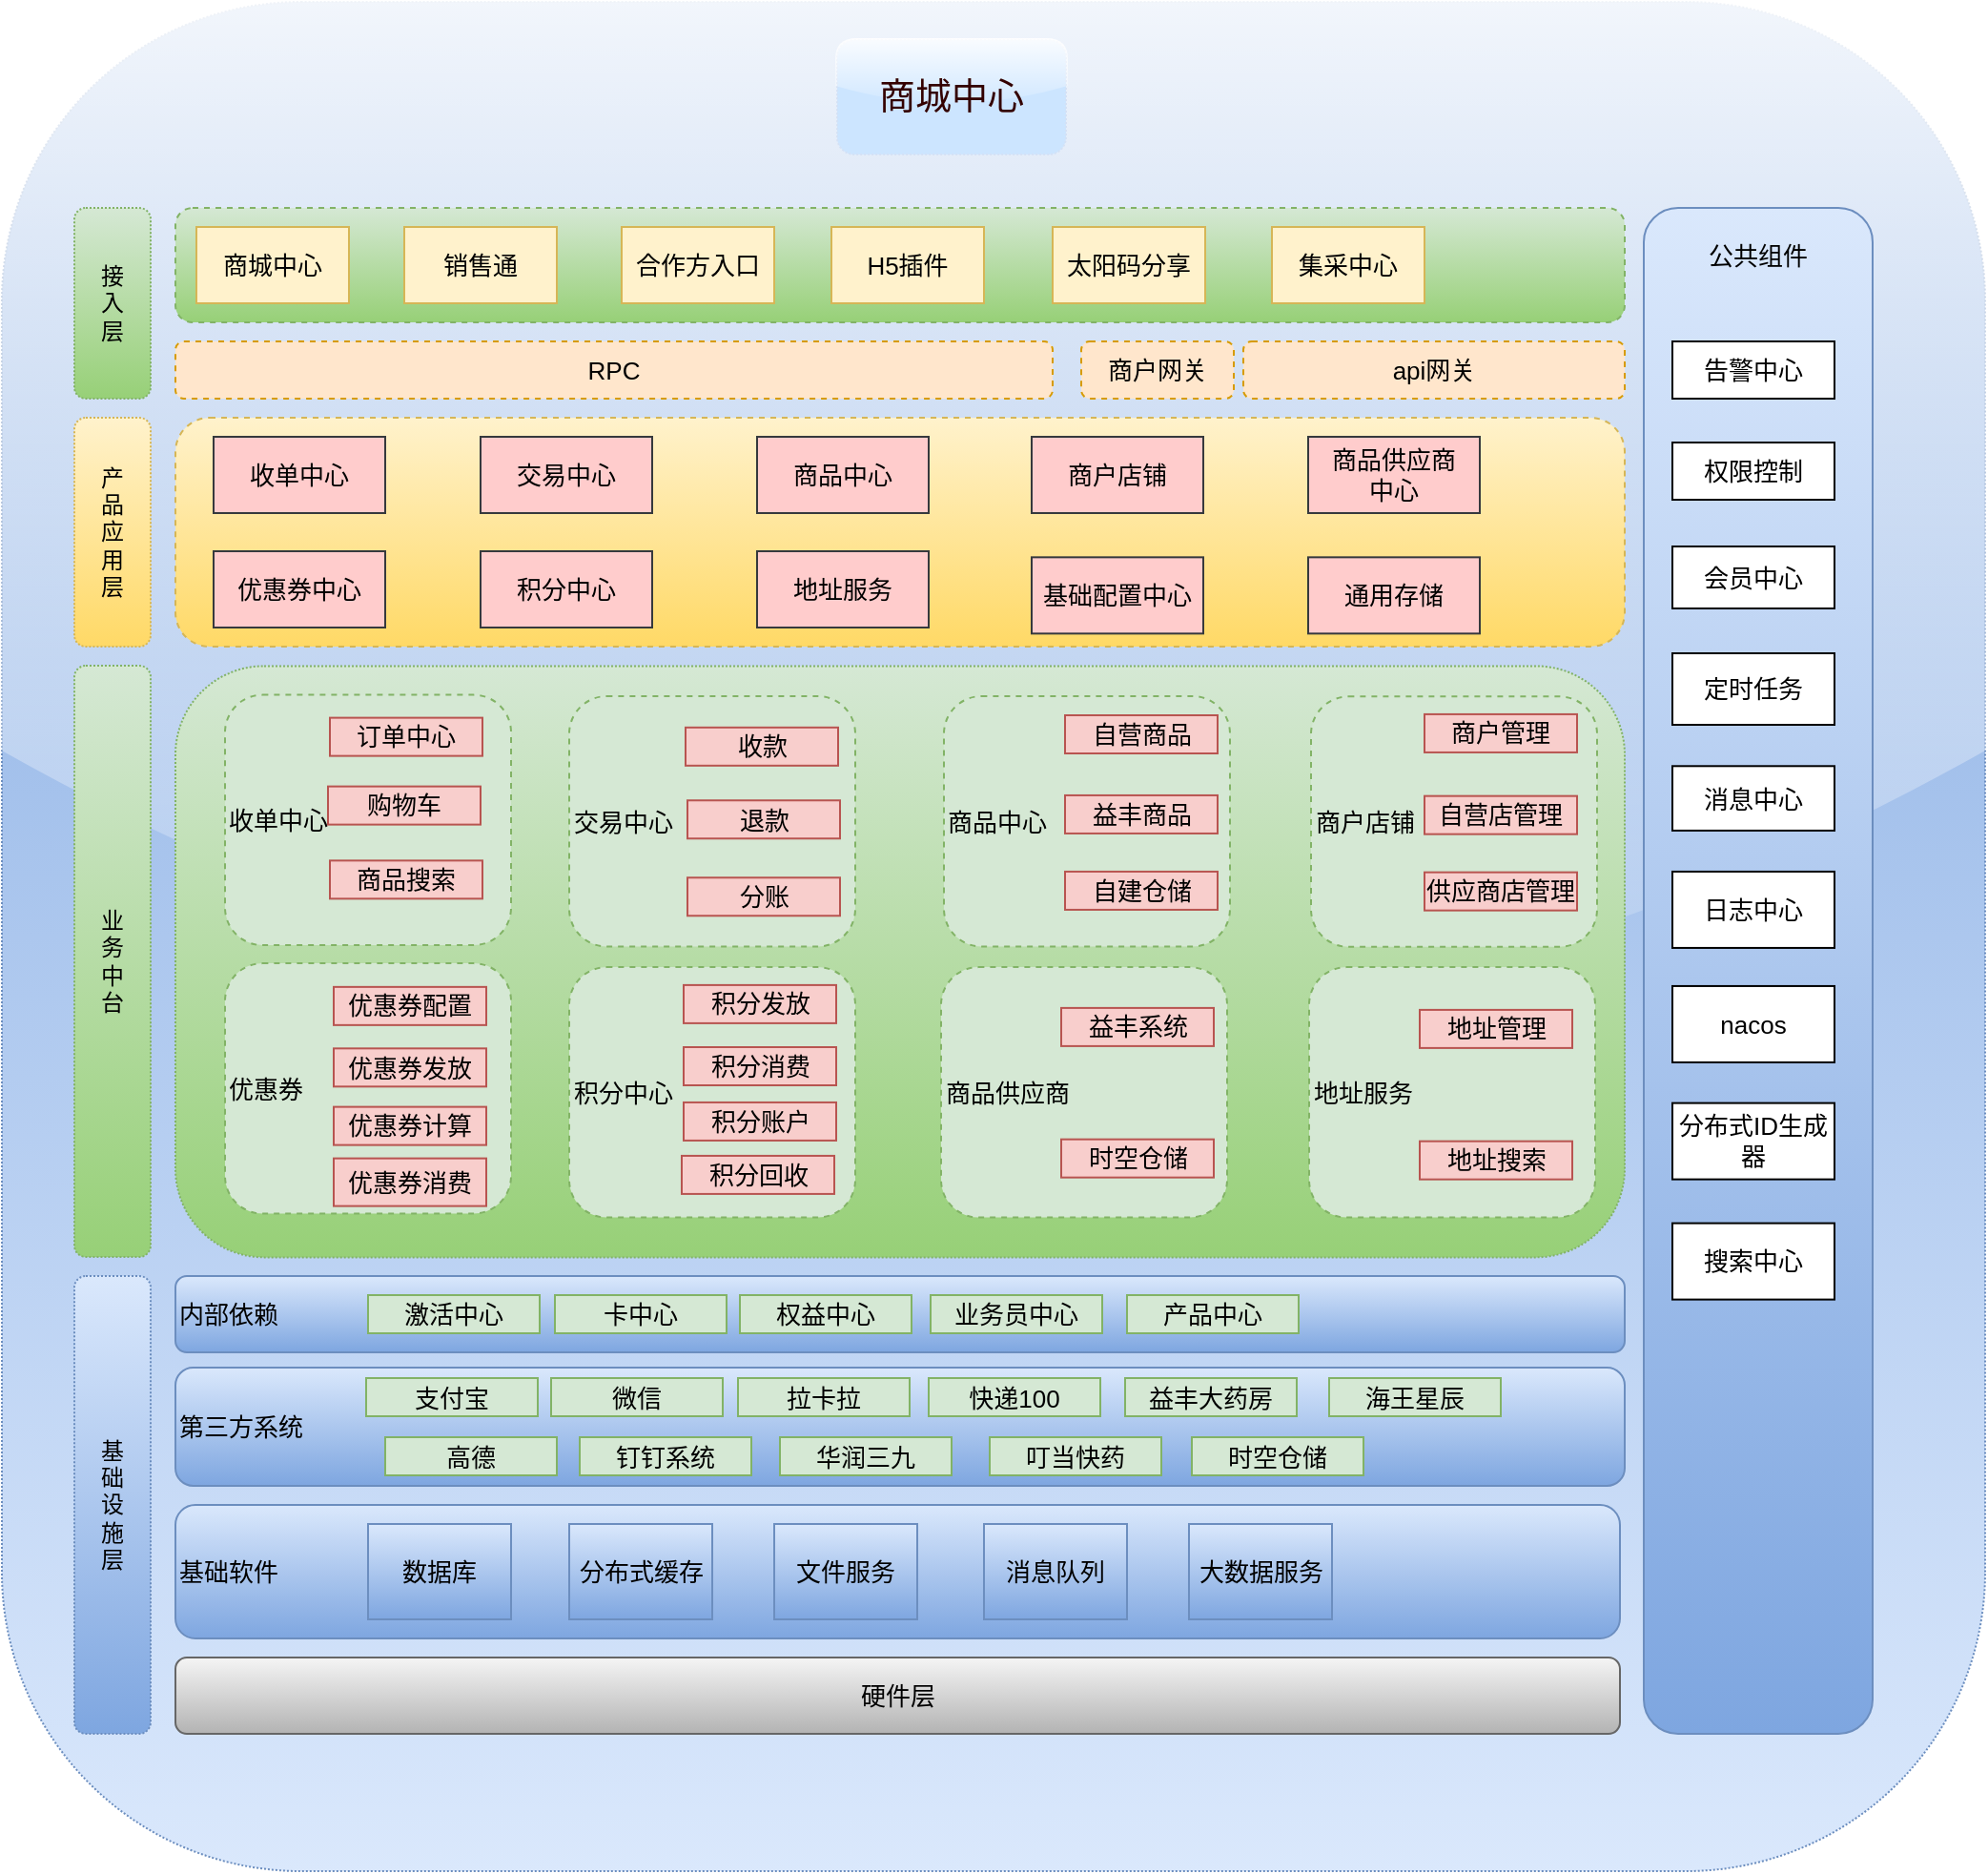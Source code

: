 <mxfile version="18.0.2" type="github">
  <diagram id="wFE0QG_FPsp0jaGvCLVb" name="Page-1">
    <mxGraphModel dx="860" dy="521" grid="1" gridSize="10" guides="1" tooltips="1" connect="1" arrows="1" fold="1" page="1" pageScale="1" pageWidth="850" pageHeight="1100" math="0" shadow="0">
      <root>
        <mxCell id="0" />
        <mxCell id="1" parent="0" />
        <mxCell id="NsM7H4fsBOIml_j-Qu_d-109" value="" style="rounded=1;whiteSpace=wrap;html=1;dashed=1;dashPattern=1 1;fillColor=#dae8fc;gradientColor=#7ea6e0;strokeColor=#6c8ebf;gradientDirection=north;glass=1;shadow=0;sketch=0;arcSize=16;" vertex="1" parent="1">
          <mxGeometry x="30" y="40" width="1040" height="980" as="geometry" />
        </mxCell>
        <mxCell id="NsM7H4fsBOIml_j-Qu_d-59" value="" style="rounded=1;whiteSpace=wrap;html=1;dashed=1;dashPattern=1 1;align=left;fillColor=#d5e8d4;strokeColor=#82b366;gradientColor=#97d077;" vertex="1" parent="1">
          <mxGeometry x="121" y="388.19" width="760" height="310" as="geometry" />
        </mxCell>
        <mxCell id="jzkBfL2sS72XlxoqL9Gl-1" value="" style="rounded=1;whiteSpace=wrap;html=1;align=left;dashed=1;fillColor=#d5e8d4;strokeColor=#82b366;gradientColor=#97d077;" parent="1" vertex="1">
          <mxGeometry x="121" y="148" width="760" height="60" as="geometry" />
        </mxCell>
        <mxCell id="jzkBfL2sS72XlxoqL9Gl-3" value="商城中心" style="rounded=0;whiteSpace=wrap;html=1;fontSize=13;fillColor=#fff2cc;strokeColor=#d6b656;aspect=fixed;" parent="1" vertex="1">
          <mxGeometry x="132" y="158" width="80" height="40" as="geometry" />
        </mxCell>
        <mxCell id="jzkBfL2sS72XlxoqL9Gl-5" value="太阳码分享" style="rounded=0;whiteSpace=wrap;html=1;fontSize=13;fillColor=#fff2cc;strokeColor=#d6b656;aspect=fixed;" parent="1" vertex="1">
          <mxGeometry x="581" y="158" width="80" height="40" as="geometry" />
        </mxCell>
        <mxCell id="jzkBfL2sS72XlxoqL9Gl-6" value="H5插件" style="rounded=0;whiteSpace=wrap;html=1;fontSize=13;fillColor=#fff2cc;strokeColor=#d6b656;aspect=fixed;" parent="1" vertex="1">
          <mxGeometry x="465" y="158" width="80" height="40" as="geometry" />
        </mxCell>
        <mxCell id="jzkBfL2sS72XlxoqL9Gl-7" value="集采中心" style="rounded=0;whiteSpace=wrap;html=1;fontSize=13;fillColor=#fff2cc;strokeColor=#d6b656;aspect=fixed;" parent="1" vertex="1">
          <mxGeometry x="696" y="158" width="80" height="40" as="geometry" />
        </mxCell>
        <mxCell id="jzkBfL2sS72XlxoqL9Gl-8" value="销售通" style="rounded=0;whiteSpace=wrap;html=1;fontSize=13;fillColor=#fff2cc;strokeColor=#d6b656;aspect=fixed;" parent="1" vertex="1">
          <mxGeometry x="241" y="158" width="80" height="40" as="geometry" />
        </mxCell>
        <mxCell id="jzkBfL2sS72XlxoqL9Gl-9" value="合作方入口" style="rounded=0;whiteSpace=wrap;html=1;fontSize=13;fillColor=#fff2cc;strokeColor=#d6b656;aspect=fixed;" parent="1" vertex="1">
          <mxGeometry x="355" y="158" width="80" height="40" as="geometry" />
        </mxCell>
        <mxCell id="jzkBfL2sS72XlxoqL9Gl-11" value="" style="rounded=1;whiteSpace=wrap;html=1;fontSize=13;align=left;fillColor=#fff2cc;strokeColor=#d6b656;dashed=1;gradientColor=#ffd966;" parent="1" vertex="1">
          <mxGeometry x="121" y="258" width="760" height="120" as="geometry" />
        </mxCell>
        <mxCell id="jzkBfL2sS72XlxoqL9Gl-16" value="api网关" style="rounded=1;whiteSpace=wrap;html=1;fontSize=13;fillColor=#ffe6cc;strokeColor=#d79b00;dashed=1;" parent="1" vertex="1">
          <mxGeometry x="681" y="218" width="200" height="30" as="geometry" />
        </mxCell>
        <mxCell id="jzkBfL2sS72XlxoqL9Gl-17" value="商户网关" style="rounded=1;whiteSpace=wrap;html=1;fontSize=13;fillColor=#ffe6cc;strokeColor=#d79b00;dashed=1;" parent="1" vertex="1">
          <mxGeometry x="596" y="218" width="80" height="30" as="geometry" />
        </mxCell>
        <mxCell id="jzkBfL2sS72XlxoqL9Gl-23" value="RPC" style="rounded=1;whiteSpace=wrap;html=1;fontSize=13;fillColor=#ffe6cc;strokeColor=#d79b00;dashed=1;" parent="1" vertex="1">
          <mxGeometry x="121" y="218" width="460" height="30" as="geometry" />
        </mxCell>
        <mxCell id="jzkBfL2sS72XlxoqL9Gl-24" value="收单中心" style="rounded=1;whiteSpace=wrap;html=1;fontSize=13;align=left;fillColor=#d5e8d4;strokeColor=#82b366;dashed=1;aspect=fixed;" parent="1" vertex="1">
          <mxGeometry x="147" y="403.31" width="150" height="131.25" as="geometry" />
        </mxCell>
        <mxCell id="jzkBfL2sS72XlxoqL9Gl-26" value="交易中心" style="rounded=1;whiteSpace=wrap;html=1;fontSize=13;align=left;fillColor=#d5e8d4;strokeColor=#82b366;dashed=1;aspect=fixed;" parent="1" vertex="1">
          <mxGeometry x="327.5" y="404" width="150" height="131.25" as="geometry" />
        </mxCell>
        <mxCell id="jzkBfL2sS72XlxoqL9Gl-27" value="商品中心" style="rounded=1;whiteSpace=wrap;html=1;fontSize=13;align=left;fillColor=#d5e8d4;strokeColor=#82b366;dashed=1;aspect=fixed;" parent="1" vertex="1">
          <mxGeometry x="524" y="404" width="150" height="131.25" as="geometry" />
        </mxCell>
        <mxCell id="jzkBfL2sS72XlxoqL9Gl-29" value="订单中心" style="rounded=0;whiteSpace=wrap;html=1;fontSize=13;fillColor=#f8cecc;strokeColor=#b85450;" parent="1" vertex="1">
          <mxGeometry x="202" y="415.31" width="80" height="20" as="geometry" />
        </mxCell>
        <mxCell id="jzkBfL2sS72XlxoqL9Gl-30" value="收单中心" style="rounded=0;whiteSpace=wrap;html=1;fontSize=13;fillColor=#ffcccc;strokeColor=#36393d;" parent="1" vertex="1">
          <mxGeometry x="141" y="268" width="90" height="40" as="geometry" />
        </mxCell>
        <mxCell id="jzkBfL2sS72XlxoqL9Gl-31" value="商户店铺" style="rounded=0;whiteSpace=wrap;html=1;fontSize=13;fillColor=#ffcccc;strokeColor=#36393d;" parent="1" vertex="1">
          <mxGeometry x="570" y="268" width="90" height="40" as="geometry" />
        </mxCell>
        <mxCell id="jzkBfL2sS72XlxoqL9Gl-33" value="商品中心" style="rounded=0;whiteSpace=wrap;html=1;fontSize=13;fillColor=#ffcccc;strokeColor=#36393d;" parent="1" vertex="1">
          <mxGeometry x="426" y="268" width="90" height="40" as="geometry" />
        </mxCell>
        <mxCell id="jzkBfL2sS72XlxoqL9Gl-35" value="购物车" style="rounded=0;whiteSpace=wrap;html=1;fontSize=13;fillColor=#f8cecc;strokeColor=#b85450;" parent="1" vertex="1">
          <mxGeometry x="201" y="451.31" width="80" height="20" as="geometry" />
        </mxCell>
        <mxCell id="jzkBfL2sS72XlxoqL9Gl-36" value="商品搜索" style="rounded=0;whiteSpace=wrap;html=1;fontSize=13;fillColor=#f8cecc;strokeColor=#b85450;" parent="1" vertex="1">
          <mxGeometry x="202" y="490.18" width="80" height="20" as="geometry" />
        </mxCell>
        <mxCell id="jzkBfL2sS72XlxoqL9Gl-43" value="收款" style="rounded=0;whiteSpace=wrap;html=1;fontSize=13;fillColor=#f8cecc;strokeColor=#b85450;" parent="1" vertex="1">
          <mxGeometry x="388.5" y="420.41" width="80" height="20" as="geometry" />
        </mxCell>
        <mxCell id="jzkBfL2sS72XlxoqL9Gl-44" value="退款" style="rounded=0;whiteSpace=wrap;html=1;fontSize=13;fillColor=#f8cecc;strokeColor=#b85450;" parent="1" vertex="1">
          <mxGeometry x="389.5" y="458.63" width="80" height="20" as="geometry" />
        </mxCell>
        <mxCell id="jzkBfL2sS72XlxoqL9Gl-45" value="分账" style="rounded=0;whiteSpace=wrap;html=1;fontSize=13;fillColor=#f8cecc;strokeColor=#b85450;" parent="1" vertex="1">
          <mxGeometry x="389.5" y="499.13" width="80" height="20" as="geometry" />
        </mxCell>
        <mxCell id="jzkBfL2sS72XlxoqL9Gl-46" value="自营商品" style="rounded=0;whiteSpace=wrap;html=1;fontSize=13;fillColor=#f8cecc;strokeColor=#b85450;" parent="1" vertex="1">
          <mxGeometry x="587.5" y="414" width="80" height="20" as="geometry" />
        </mxCell>
        <mxCell id="jzkBfL2sS72XlxoqL9Gl-47" value="益丰商品" style="rounded=0;whiteSpace=wrap;html=1;fontSize=13;fillColor=#f8cecc;strokeColor=#b85450;" parent="1" vertex="1">
          <mxGeometry x="587.5" y="455.97" width="80" height="20" as="geometry" />
        </mxCell>
        <mxCell id="jzkBfL2sS72XlxoqL9Gl-48" value="自建仓储" style="rounded=0;whiteSpace=wrap;html=1;fontSize=13;fillColor=#f8cecc;strokeColor=#b85450;" parent="1" vertex="1">
          <mxGeometry x="587.5" y="495.97" width="80" height="20" as="geometry" />
        </mxCell>
        <mxCell id="jzkBfL2sS72XlxoqL9Gl-56" value="内部依赖" style="rounded=1;whiteSpace=wrap;html=1;fontSize=13;align=left;fillColor=#dae8fc;strokeColor=#6c8ebf;gradientColor=#7ea6e0;" parent="1" vertex="1">
          <mxGeometry x="121" y="708" width="760" height="40" as="geometry" />
        </mxCell>
        <mxCell id="jzkBfL2sS72XlxoqL9Gl-58" value="激活中心" style="rounded=0;whiteSpace=wrap;html=1;fontSize=13;fillColor=#d5e8d4;strokeColor=#82b366;" parent="1" vertex="1">
          <mxGeometry x="222" y="718" width="90" height="20" as="geometry" />
        </mxCell>
        <mxCell id="jzkBfL2sS72XlxoqL9Gl-68" value="" style="rounded=1;whiteSpace=wrap;html=1;fontSize=13;fillColor=#dae8fc;strokeColor=#6c8ebf;gradientColor=#7ea6e0;" parent="1" vertex="1">
          <mxGeometry x="891" y="148" width="120" height="800" as="geometry" />
        </mxCell>
        <mxCell id="jzkBfL2sS72XlxoqL9Gl-69" value="公共组件" style="text;html=1;strokeColor=none;fillColor=none;align=center;verticalAlign=middle;whiteSpace=wrap;rounded=0;fontSize=13;" parent="1" vertex="1">
          <mxGeometry x="921" y="158" width="60" height="30" as="geometry" />
        </mxCell>
        <mxCell id="jzkBfL2sS72XlxoqL9Gl-70" value="告警中心" style="rounded=0;whiteSpace=wrap;html=1;fontSize=13;" parent="1" vertex="1">
          <mxGeometry x="906" y="218" width="85" height="30" as="geometry" />
        </mxCell>
        <mxCell id="jzkBfL2sS72XlxoqL9Gl-71" value="权限控制" style="rounded=0;whiteSpace=wrap;html=1;fontSize=13;" parent="1" vertex="1">
          <mxGeometry x="906" y="271" width="85" height="30" as="geometry" />
        </mxCell>
        <mxCell id="jzkBfL2sS72XlxoqL9Gl-72" value="会员中心" style="rounded=0;whiteSpace=wrap;html=1;fontSize=13;" parent="1" vertex="1">
          <mxGeometry x="906" y="325.5" width="85" height="32.5" as="geometry" />
        </mxCell>
        <mxCell id="jzkBfL2sS72XlxoqL9Gl-73" value="定时任务" style="rounded=0;whiteSpace=wrap;html=1;fontSize=13;" parent="1" vertex="1">
          <mxGeometry x="906" y="381.5" width="85" height="37.5" as="geometry" />
        </mxCell>
        <mxCell id="jzkBfL2sS72XlxoqL9Gl-74" value="消息中心" style="rounded=0;whiteSpace=wrap;html=1;fontSize=13;" parent="1" vertex="1">
          <mxGeometry x="906" y="440.65" width="85" height="33.81" as="geometry" />
        </mxCell>
        <mxCell id="jzkBfL2sS72XlxoqL9Gl-75" value="日志中心" style="rounded=0;whiteSpace=wrap;html=1;fontSize=13;" parent="1" vertex="1">
          <mxGeometry x="906" y="495.97" width="85" height="40" as="geometry" />
        </mxCell>
        <mxCell id="jzkBfL2sS72XlxoqL9Gl-76" value="nacos" style="rounded=0;whiteSpace=wrap;html=1;fontSize=13;" parent="1" vertex="1">
          <mxGeometry x="906" y="555.97" width="85" height="40" as="geometry" />
        </mxCell>
        <mxCell id="NsM7H4fsBOIml_j-Qu_d-3" value="交易中心" style="rounded=0;whiteSpace=wrap;html=1;fontSize=13;fillColor=#ffcccc;strokeColor=#36393d;" vertex="1" parent="1">
          <mxGeometry x="281" y="268" width="90" height="40" as="geometry" />
        </mxCell>
        <mxCell id="NsM7H4fsBOIml_j-Qu_d-5" value="优惠券中心" style="rounded=0;whiteSpace=wrap;html=1;fontSize=13;fillColor=#ffcccc;strokeColor=#36393d;" vertex="1" parent="1">
          <mxGeometry x="141" y="328" width="90" height="40" as="geometry" />
        </mxCell>
        <mxCell id="NsM7H4fsBOIml_j-Qu_d-6" value="积分中心" style="rounded=0;whiteSpace=wrap;html=1;fontSize=13;fillColor=#ffcccc;strokeColor=#36393d;" vertex="1" parent="1">
          <mxGeometry x="281" y="328" width="90" height="40" as="geometry" />
        </mxCell>
        <mxCell id="NsM7H4fsBOIml_j-Qu_d-9" value="商品供应商&lt;br&gt;中心" style="rounded=0;whiteSpace=wrap;html=1;fontSize=13;fillColor=#ffcccc;strokeColor=#36393d;" vertex="1" parent="1">
          <mxGeometry x="715" y="268" width="90" height="40" as="geometry" />
        </mxCell>
        <mxCell id="NsM7H4fsBOIml_j-Qu_d-10" value="地址服务" style="rounded=0;whiteSpace=wrap;html=1;fontSize=13;fillColor=#ffcccc;strokeColor=#36393d;" vertex="1" parent="1">
          <mxGeometry x="426" y="328" width="90" height="40" as="geometry" />
        </mxCell>
        <mxCell id="NsM7H4fsBOIml_j-Qu_d-18" value="商户店铺" style="rounded=1;whiteSpace=wrap;html=1;fontSize=13;align=left;fillColor=#d5e8d4;strokeColor=#82b366;dashed=1;aspect=fixed;" vertex="1" parent="1">
          <mxGeometry x="716.5" y="404.18" width="150" height="131.25" as="geometry" />
        </mxCell>
        <mxCell id="NsM7H4fsBOIml_j-Qu_d-19" value="优惠券" style="rounded=1;whiteSpace=wrap;html=1;fontSize=13;align=left;fillColor=#d5e8d4;strokeColor=#82b366;dashed=1;aspect=fixed;" vertex="1" parent="1">
          <mxGeometry x="147" y="544.06" width="150" height="131.25" as="geometry" />
        </mxCell>
        <mxCell id="NsM7H4fsBOIml_j-Qu_d-20" value="积分中心" style="rounded=1;whiteSpace=wrap;html=1;fontSize=13;align=left;fillColor=#d5e8d4;strokeColor=#82b366;dashed=1;aspect=fixed;" vertex="1" parent="1">
          <mxGeometry x="327.5" y="546.06" width="150" height="131.25" as="geometry" />
        </mxCell>
        <mxCell id="NsM7H4fsBOIml_j-Qu_d-21" value="商户管理" style="rounded=0;whiteSpace=wrap;html=1;fontSize=13;fillColor=#f8cecc;strokeColor=#b85450;" vertex="1" parent="1">
          <mxGeometry x="776" y="413.46" width="80" height="20" as="geometry" />
        </mxCell>
        <mxCell id="NsM7H4fsBOIml_j-Qu_d-22" value="自营店管理" style="rounded=0;whiteSpace=wrap;html=1;fontSize=13;fillColor=#f8cecc;strokeColor=#b85450;" vertex="1" parent="1">
          <mxGeometry x="776" y="456.33" width="80" height="20" as="geometry" />
        </mxCell>
        <mxCell id="NsM7H4fsBOIml_j-Qu_d-25" value="优惠券配置" style="rounded=0;whiteSpace=wrap;html=1;fontSize=13;fillColor=#f8cecc;strokeColor=#b85450;" vertex="1" parent="1">
          <mxGeometry x="204" y="556.43" width="80" height="20" as="geometry" />
        </mxCell>
        <mxCell id="NsM7H4fsBOIml_j-Qu_d-26" value="优惠券发放" style="rounded=0;whiteSpace=wrap;html=1;fontSize=13;fillColor=#f8cecc;strokeColor=#b85450;" vertex="1" parent="1">
          <mxGeometry x="204" y="588.67" width="80" height="20" as="geometry" />
        </mxCell>
        <mxCell id="NsM7H4fsBOIml_j-Qu_d-27" value="优惠券消费" style="rounded=0;whiteSpace=wrap;html=1;fontSize=13;fillColor=#f8cecc;strokeColor=#b85450;" vertex="1" parent="1">
          <mxGeometry x="204" y="646.31" width="80" height="25" as="geometry" />
        </mxCell>
        <mxCell id="NsM7H4fsBOIml_j-Qu_d-29" value="积分消费" style="rounded=0;whiteSpace=wrap;html=1;fontSize=13;fillColor=#f8cecc;strokeColor=#b85450;" vertex="1" parent="1">
          <mxGeometry x="387.5" y="588" width="80" height="20" as="geometry" />
        </mxCell>
        <mxCell id="NsM7H4fsBOIml_j-Qu_d-30" value="积分账户" style="rounded=0;whiteSpace=wrap;html=1;fontSize=13;fillColor=#f8cecc;strokeColor=#b85450;" vertex="1" parent="1">
          <mxGeometry x="387.5" y="616.96" width="80" height="20" as="geometry" />
        </mxCell>
        <mxCell id="NsM7H4fsBOIml_j-Qu_d-38" value="优惠券计算" style="rounded=0;whiteSpace=wrap;html=1;fontSize=13;fillColor=#f8cecc;strokeColor=#b85450;" vertex="1" parent="1">
          <mxGeometry x="204" y="619.31" width="80" height="20" as="geometry" />
        </mxCell>
        <mxCell id="NsM7H4fsBOIml_j-Qu_d-39" value="积分回收" style="rounded=0;whiteSpace=wrap;html=1;fontSize=13;fillColor=#f8cecc;strokeColor=#b85450;" vertex="1" parent="1">
          <mxGeometry x="386.5" y="644.96" width="80" height="20" as="geometry" />
        </mxCell>
        <mxCell id="NsM7H4fsBOIml_j-Qu_d-42" value="供应商店管理" style="rounded=0;whiteSpace=wrap;html=1;fontSize=13;fillColor=#f8cecc;strokeColor=#b85450;" vertex="1" parent="1">
          <mxGeometry x="776" y="496.33" width="80" height="20" as="geometry" />
        </mxCell>
        <mxCell id="NsM7H4fsBOIml_j-Qu_d-44" value="商品供应商" style="rounded=1;whiteSpace=wrap;html=1;fontSize=13;align=left;fillColor=#d5e8d4;strokeColor=#82b366;dashed=1;aspect=fixed;" vertex="1" parent="1">
          <mxGeometry x="522.5" y="546.06" width="150" height="131.25" as="geometry" />
        </mxCell>
        <mxCell id="NsM7H4fsBOIml_j-Qu_d-45" value="益丰系统" style="rounded=0;whiteSpace=wrap;html=1;fontSize=13;fillColor=#f8cecc;strokeColor=#b85450;" vertex="1" parent="1">
          <mxGeometry x="585.5" y="567.45" width="80" height="20" as="geometry" />
        </mxCell>
        <mxCell id="NsM7H4fsBOIml_j-Qu_d-46" value="时空仓储" style="rounded=0;whiteSpace=wrap;html=1;fontSize=13;fillColor=#f8cecc;strokeColor=#b85450;" vertex="1" parent="1">
          <mxGeometry x="585.5" y="636.33" width="80" height="20" as="geometry" />
        </mxCell>
        <mxCell id="NsM7H4fsBOIml_j-Qu_d-52" value="基础配置中心" style="rounded=0;whiteSpace=wrap;html=1;fontSize=13;fillColor=#ffcccc;strokeColor=#36393d;" vertex="1" parent="1">
          <mxGeometry x="570" y="331.17" width="90" height="40" as="geometry" />
        </mxCell>
        <mxCell id="NsM7H4fsBOIml_j-Qu_d-53" value="通用存储" style="rounded=0;whiteSpace=wrap;html=1;fontSize=13;fillColor=#ffcccc;strokeColor=#36393d;" vertex="1" parent="1">
          <mxGeometry x="715" y="331.17" width="90" height="40" as="geometry" />
        </mxCell>
        <mxCell id="NsM7H4fsBOIml_j-Qu_d-56" value="地址服务" style="rounded=1;whiteSpace=wrap;html=1;fontSize=13;align=left;fillColor=#d5e8d4;strokeColor=#82b366;dashed=1;aspect=fixed;" vertex="1" parent="1">
          <mxGeometry x="715.5" y="546.06" width="150" height="131.25" as="geometry" />
        </mxCell>
        <mxCell id="NsM7H4fsBOIml_j-Qu_d-57" value="地址管理" style="rounded=0;whiteSpace=wrap;html=1;fontSize=13;fillColor=#f8cecc;strokeColor=#b85450;" vertex="1" parent="1">
          <mxGeometry x="773.5" y="568.45" width="80" height="20" as="geometry" />
        </mxCell>
        <mxCell id="NsM7H4fsBOIml_j-Qu_d-58" value="地址搜索" style="rounded=0;whiteSpace=wrap;html=1;fontSize=13;fillColor=#f8cecc;strokeColor=#b85450;" vertex="1" parent="1">
          <mxGeometry x="773.5" y="637.33" width="80" height="20" as="geometry" />
        </mxCell>
        <mxCell id="NsM7H4fsBOIml_j-Qu_d-60" value="卡中心" style="rounded=0;whiteSpace=wrap;html=1;fontSize=13;fillColor=#d5e8d4;strokeColor=#82b366;" vertex="1" parent="1">
          <mxGeometry x="320" y="718" width="90" height="20" as="geometry" />
        </mxCell>
        <mxCell id="NsM7H4fsBOIml_j-Qu_d-61" value="权益中心" style="rounded=0;whiteSpace=wrap;html=1;fontSize=13;fillColor=#d5e8d4;strokeColor=#82b366;" vertex="1" parent="1">
          <mxGeometry x="417" y="718" width="90" height="20" as="geometry" />
        </mxCell>
        <mxCell id="NsM7H4fsBOIml_j-Qu_d-63" value="业务员中心" style="rounded=0;whiteSpace=wrap;html=1;fontSize=13;fillColor=#d5e8d4;strokeColor=#82b366;" vertex="1" parent="1">
          <mxGeometry x="517" y="718" width="90" height="20" as="geometry" />
        </mxCell>
        <mxCell id="NsM7H4fsBOIml_j-Qu_d-64" value="产品中心" style="rounded=0;whiteSpace=wrap;html=1;fontSize=13;fillColor=#d5e8d4;strokeColor=#82b366;" vertex="1" parent="1">
          <mxGeometry x="620" y="718" width="90" height="20" as="geometry" />
        </mxCell>
        <mxCell id="NsM7H4fsBOIml_j-Qu_d-65" value="第三方系统" style="rounded=1;whiteSpace=wrap;html=1;fontSize=13;align=left;fillColor=#dae8fc;strokeColor=#6c8ebf;gradientColor=#7ea6e0;" vertex="1" parent="1">
          <mxGeometry x="121" y="756" width="760" height="62" as="geometry" />
        </mxCell>
        <mxCell id="NsM7H4fsBOIml_j-Qu_d-66" value="支付宝" style="rounded=0;whiteSpace=wrap;html=1;fontSize=13;fillColor=#d5e8d4;strokeColor=#82b366;" vertex="1" parent="1">
          <mxGeometry x="221" y="761.5" width="90" height="20" as="geometry" />
        </mxCell>
        <mxCell id="NsM7H4fsBOIml_j-Qu_d-67" value="微信" style="rounded=0;whiteSpace=wrap;html=1;fontSize=13;fillColor=#d5e8d4;strokeColor=#82b366;" vertex="1" parent="1">
          <mxGeometry x="318" y="761.5" width="90" height="20" as="geometry" />
        </mxCell>
        <mxCell id="NsM7H4fsBOIml_j-Qu_d-68" value="拉卡拉" style="rounded=0;whiteSpace=wrap;html=1;fontSize=13;fillColor=#d5e8d4;strokeColor=#82b366;" vertex="1" parent="1">
          <mxGeometry x="416" y="761.5" width="90" height="20" as="geometry" />
        </mxCell>
        <mxCell id="NsM7H4fsBOIml_j-Qu_d-69" value="快递100" style="rounded=0;whiteSpace=wrap;html=1;fontSize=13;fillColor=#d5e8d4;strokeColor=#82b366;" vertex="1" parent="1">
          <mxGeometry x="516" y="761.5" width="90" height="20" as="geometry" />
        </mxCell>
        <mxCell id="NsM7H4fsBOIml_j-Qu_d-70" value="益丰大药房" style="rounded=0;whiteSpace=wrap;html=1;fontSize=13;fillColor=#d5e8d4;strokeColor=#82b366;" vertex="1" parent="1">
          <mxGeometry x="619" y="761.5" width="90" height="20" as="geometry" />
        </mxCell>
        <mxCell id="NsM7H4fsBOIml_j-Qu_d-71" value="海王星辰" style="rounded=0;whiteSpace=wrap;html=1;fontSize=13;fillColor=#d5e8d4;strokeColor=#82b366;" vertex="1" parent="1">
          <mxGeometry x="726" y="761.5" width="90" height="20" as="geometry" />
        </mxCell>
        <mxCell id="NsM7H4fsBOIml_j-Qu_d-72" value="叮当快药" style="rounded=0;whiteSpace=wrap;html=1;fontSize=13;fillColor=#d5e8d4;strokeColor=#82b366;" vertex="1" parent="1">
          <mxGeometry x="548" y="792.5" width="90" height="20" as="geometry" />
        </mxCell>
        <mxCell id="NsM7H4fsBOIml_j-Qu_d-73" value="高德" style="rounded=0;whiteSpace=wrap;html=1;fontSize=13;fillColor=#d5e8d4;strokeColor=#82b366;" vertex="1" parent="1">
          <mxGeometry x="231" y="792.5" width="90" height="20" as="geometry" />
        </mxCell>
        <mxCell id="NsM7H4fsBOIml_j-Qu_d-74" value="时空仓储" style="rounded=0;whiteSpace=wrap;html=1;fontSize=13;fillColor=#d5e8d4;strokeColor=#82b366;" vertex="1" parent="1">
          <mxGeometry x="654" y="792.5" width="90" height="20" as="geometry" />
        </mxCell>
        <mxCell id="NsM7H4fsBOIml_j-Qu_d-75" value="华润三九" style="rounded=0;whiteSpace=wrap;html=1;fontSize=13;fillColor=#d5e8d4;strokeColor=#82b366;" vertex="1" parent="1">
          <mxGeometry x="438" y="792.5" width="90" height="20" as="geometry" />
        </mxCell>
        <mxCell id="NsM7H4fsBOIml_j-Qu_d-85" value="基础软件" style="rounded=1;whiteSpace=wrap;html=1;fontSize=13;align=left;fillColor=#dae8fc;strokeColor=#6c8ebf;gradientColor=#7ea6e0;" vertex="1" parent="1">
          <mxGeometry x="121" y="828" width="757.5" height="70" as="geometry" />
        </mxCell>
        <mxCell id="NsM7H4fsBOIml_j-Qu_d-87" value="数据库" style="rounded=0;whiteSpace=wrap;html=1;fontSize=13;fillColor=#dae8fc;gradientColor=#7ea6e0;strokeColor=#6c8ebf;" vertex="1" parent="1">
          <mxGeometry x="222" y="838" width="75" height="50" as="geometry" />
        </mxCell>
        <mxCell id="NsM7H4fsBOIml_j-Qu_d-88" value="分布式缓存" style="rounded=0;whiteSpace=wrap;html=1;fontSize=13;fillColor=#dae8fc;gradientColor=#7ea6e0;strokeColor=#6c8ebf;" vertex="1" parent="1">
          <mxGeometry x="327.5" y="838" width="75" height="50" as="geometry" />
        </mxCell>
        <mxCell id="NsM7H4fsBOIml_j-Qu_d-89" value="文件服务" style="rounded=0;whiteSpace=wrap;html=1;fontSize=13;fillColor=#dae8fc;gradientColor=#7ea6e0;strokeColor=#6c8ebf;" vertex="1" parent="1">
          <mxGeometry x="435" y="838" width="75" height="50" as="geometry" />
        </mxCell>
        <mxCell id="NsM7H4fsBOIml_j-Qu_d-90" value="消息队列" style="rounded=0;whiteSpace=wrap;html=1;fontSize=13;fillColor=#dae8fc;gradientColor=#7ea6e0;strokeColor=#6c8ebf;" vertex="1" parent="1">
          <mxGeometry x="545" y="838" width="75" height="50" as="geometry" />
        </mxCell>
        <mxCell id="NsM7H4fsBOIml_j-Qu_d-91" value="分布式ID生成器" style="rounded=0;whiteSpace=wrap;html=1;fontSize=13;" vertex="1" parent="1">
          <mxGeometry x="906" y="617.31" width="85" height="40" as="geometry" />
        </mxCell>
        <mxCell id="NsM7H4fsBOIml_j-Qu_d-92" value="大数据服务" style="rounded=0;whiteSpace=wrap;html=1;fontSize=13;fillColor=#dae8fc;gradientColor=#7ea6e0;strokeColor=#6c8ebf;" vertex="1" parent="1">
          <mxGeometry x="652.5" y="838" width="75" height="50" as="geometry" />
        </mxCell>
        <mxCell id="NsM7H4fsBOIml_j-Qu_d-93" value="搜索中心" style="rounded=0;whiteSpace=wrap;html=1;fontSize=13;" vertex="1" parent="1">
          <mxGeometry x="906" y="680.31" width="85" height="40" as="geometry" />
        </mxCell>
        <mxCell id="NsM7H4fsBOIml_j-Qu_d-101" value="钉钉系统" style="rounded=0;whiteSpace=wrap;html=1;fontSize=13;fillColor=#d5e8d4;strokeColor=#82b366;" vertex="1" parent="1">
          <mxGeometry x="333" y="792.5" width="90" height="20" as="geometry" />
        </mxCell>
        <mxCell id="NsM7H4fsBOIml_j-Qu_d-102" value="积分发放" style="rounded=0;whiteSpace=wrap;html=1;fontSize=13;fillColor=#f8cecc;strokeColor=#b85450;" vertex="1" parent="1">
          <mxGeometry x="387.5" y="555.45" width="80" height="20" as="geometry" />
        </mxCell>
        <mxCell id="NsM7H4fsBOIml_j-Qu_d-103" value="接&lt;br&gt;入&lt;br&gt;层" style="rounded=1;whiteSpace=wrap;html=1;dashed=1;dashPattern=1 1;fillColor=#d5e8d4;strokeColor=#82b366;gradientColor=#97d077;" vertex="1" parent="1">
          <mxGeometry x="68" y="148" width="40" height="100" as="geometry" />
        </mxCell>
        <mxCell id="NsM7H4fsBOIml_j-Qu_d-104" value="产&lt;br&gt;品&lt;br&gt;应&lt;br&gt;用&lt;br&gt;层" style="rounded=1;whiteSpace=wrap;html=1;dashed=1;dashPattern=1 1;fillColor=#fff2cc;strokeColor=#d6b656;gradientColor=#ffd966;" vertex="1" parent="1">
          <mxGeometry x="68" y="258" width="40" height="120" as="geometry" />
        </mxCell>
        <mxCell id="NsM7H4fsBOIml_j-Qu_d-105" value="业&lt;br&gt;务&lt;br&gt;中&lt;br&gt;台" style="rounded=1;whiteSpace=wrap;html=1;dashed=1;dashPattern=1 1;fillColor=#d5e8d4;strokeColor=#82b366;gradientColor=#97d077;" vertex="1" parent="1">
          <mxGeometry x="68" y="388" width="40" height="310" as="geometry" />
        </mxCell>
        <mxCell id="NsM7H4fsBOIml_j-Qu_d-106" value="基&lt;br&gt;础&lt;br&gt;设&lt;br&gt;施&lt;br&gt;层" style="rounded=1;whiteSpace=wrap;html=1;dashed=1;dashPattern=1 1;fillColor=#dae8fc;strokeColor=#6c8ebf;gradientColor=#7ea6e0;" vertex="1" parent="1">
          <mxGeometry x="68" y="708" width="40" height="240" as="geometry" />
        </mxCell>
        <mxCell id="NsM7H4fsBOIml_j-Qu_d-108" value="硬件层" style="rounded=1;whiteSpace=wrap;html=1;fontSize=13;align=center;fillColor=#f5f5f5;strokeColor=#666666;gradientColor=#b3b3b3;" vertex="1" parent="1">
          <mxGeometry x="121" y="908" width="757.5" height="40" as="geometry" />
        </mxCell>
        <mxCell id="NsM7H4fsBOIml_j-Qu_d-111" value="&lt;font color=&quot;#330000&quot;&gt;商城中心&lt;/font&gt;" style="rounded=1;whiteSpace=wrap;html=1;shadow=0;glass=1;dashed=1;dashPattern=1 1;sketch=0;fontSize=19;fillColor=#CCE5FF;gradientDirection=north;strokeColor=#D4E1F5;fontColor=#ffffff;" vertex="1" parent="1">
          <mxGeometry x="468" y="60" width="120" height="60" as="geometry" />
        </mxCell>
      </root>
    </mxGraphModel>
  </diagram>
</mxfile>

